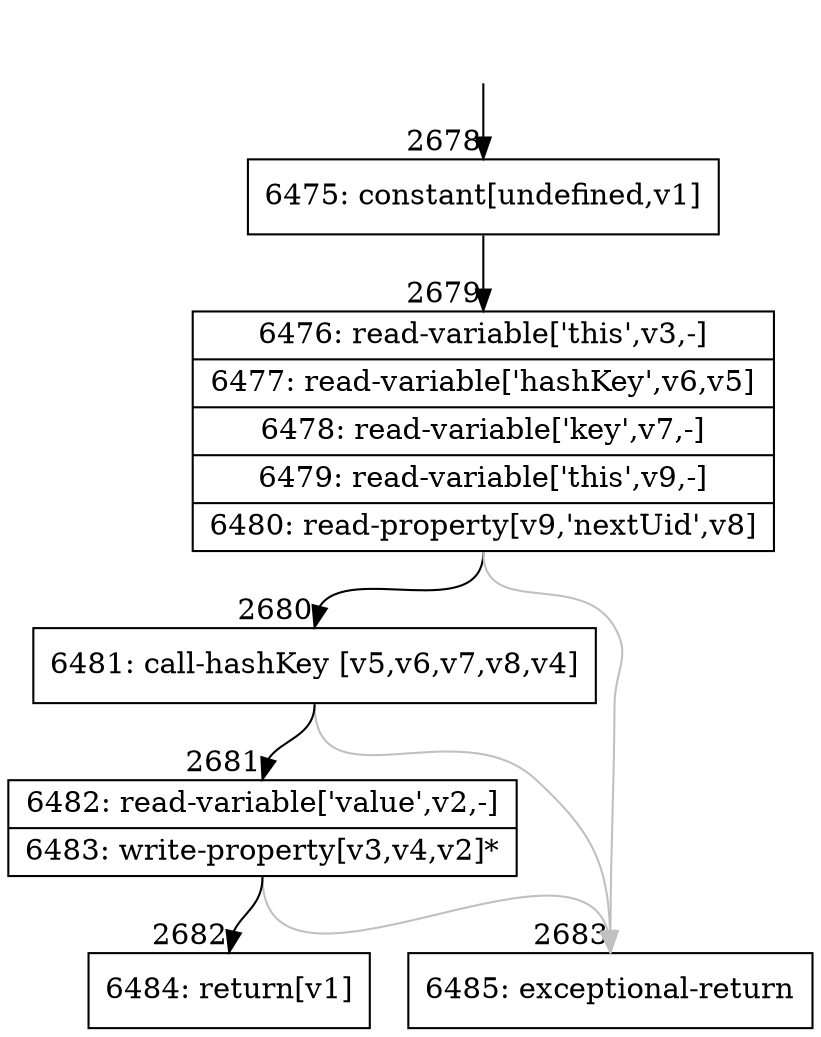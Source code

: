 digraph {
rankdir="TD"
BB_entry215[shape=none,label=""];
BB_entry215 -> BB2678 [tailport=s, headport=n, headlabel="    2678"]
BB2678 [shape=record label="{6475: constant[undefined,v1]}" ] 
BB2678 -> BB2679 [tailport=s, headport=n, headlabel="      2679"]
BB2679 [shape=record label="{6476: read-variable['this',v3,-]|6477: read-variable['hashKey',v6,v5]|6478: read-variable['key',v7,-]|6479: read-variable['this',v9,-]|6480: read-property[v9,'nextUid',v8]}" ] 
BB2679 -> BB2680 [tailport=s, headport=n, headlabel="      2680"]
BB2679 -> BB2683 [tailport=s, headport=n, color=gray, headlabel="      2683"]
BB2680 [shape=record label="{6481: call-hashKey [v5,v6,v7,v8,v4]}" ] 
BB2680 -> BB2681 [tailport=s, headport=n, headlabel="      2681"]
BB2680 -> BB2683 [tailport=s, headport=n, color=gray]
BB2681 [shape=record label="{6482: read-variable['value',v2,-]|6483: write-property[v3,v4,v2]*}" ] 
BB2681 -> BB2682 [tailport=s, headport=n, headlabel="      2682"]
BB2681 -> BB2683 [tailport=s, headport=n, color=gray]
BB2682 [shape=record label="{6484: return[v1]}" ] 
BB2683 [shape=record label="{6485: exceptional-return}" ] 
//#$~ 3601
}
